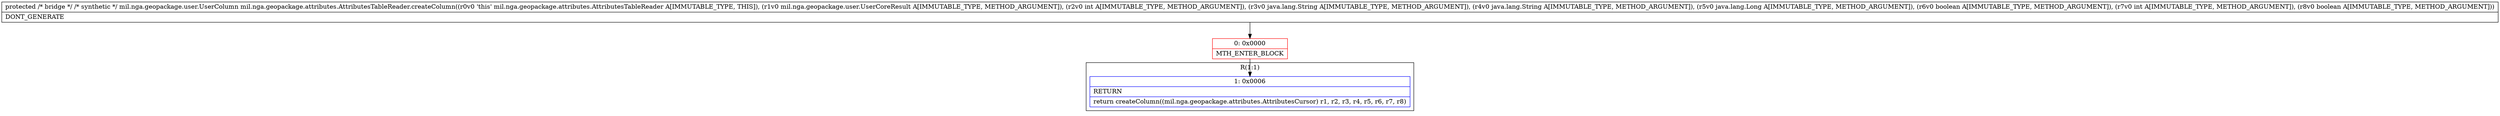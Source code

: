 digraph "CFG formil.nga.geopackage.attributes.AttributesTableReader.createColumn(Lmil\/nga\/geopackage\/user\/UserCoreResult;ILjava\/lang\/String;Ljava\/lang\/String;Ljava\/lang\/Long;ZIZ)Lmil\/nga\/geopackage\/user\/UserColumn;" {
subgraph cluster_Region_1311958818 {
label = "R(1:1)";
node [shape=record,color=blue];
Node_1 [shape=record,label="{1\:\ 0x0006|RETURN\l|return createColumn((mil.nga.geopackage.attributes.AttributesCursor) r1, r2, r3, r4, r5, r6, r7, r8)\l}"];
}
Node_0 [shape=record,color=red,label="{0\:\ 0x0000|MTH_ENTER_BLOCK\l}"];
MethodNode[shape=record,label="{protected \/* bridge *\/ \/* synthetic *\/ mil.nga.geopackage.user.UserColumn mil.nga.geopackage.attributes.AttributesTableReader.createColumn((r0v0 'this' mil.nga.geopackage.attributes.AttributesTableReader A[IMMUTABLE_TYPE, THIS]), (r1v0 mil.nga.geopackage.user.UserCoreResult A[IMMUTABLE_TYPE, METHOD_ARGUMENT]), (r2v0 int A[IMMUTABLE_TYPE, METHOD_ARGUMENT]), (r3v0 java.lang.String A[IMMUTABLE_TYPE, METHOD_ARGUMENT]), (r4v0 java.lang.String A[IMMUTABLE_TYPE, METHOD_ARGUMENT]), (r5v0 java.lang.Long A[IMMUTABLE_TYPE, METHOD_ARGUMENT]), (r6v0 boolean A[IMMUTABLE_TYPE, METHOD_ARGUMENT]), (r7v0 int A[IMMUTABLE_TYPE, METHOD_ARGUMENT]), (r8v0 boolean A[IMMUTABLE_TYPE, METHOD_ARGUMENT]))  | DONT_GENERATE\l}"];
MethodNode -> Node_0;
Node_0 -> Node_1;
}

